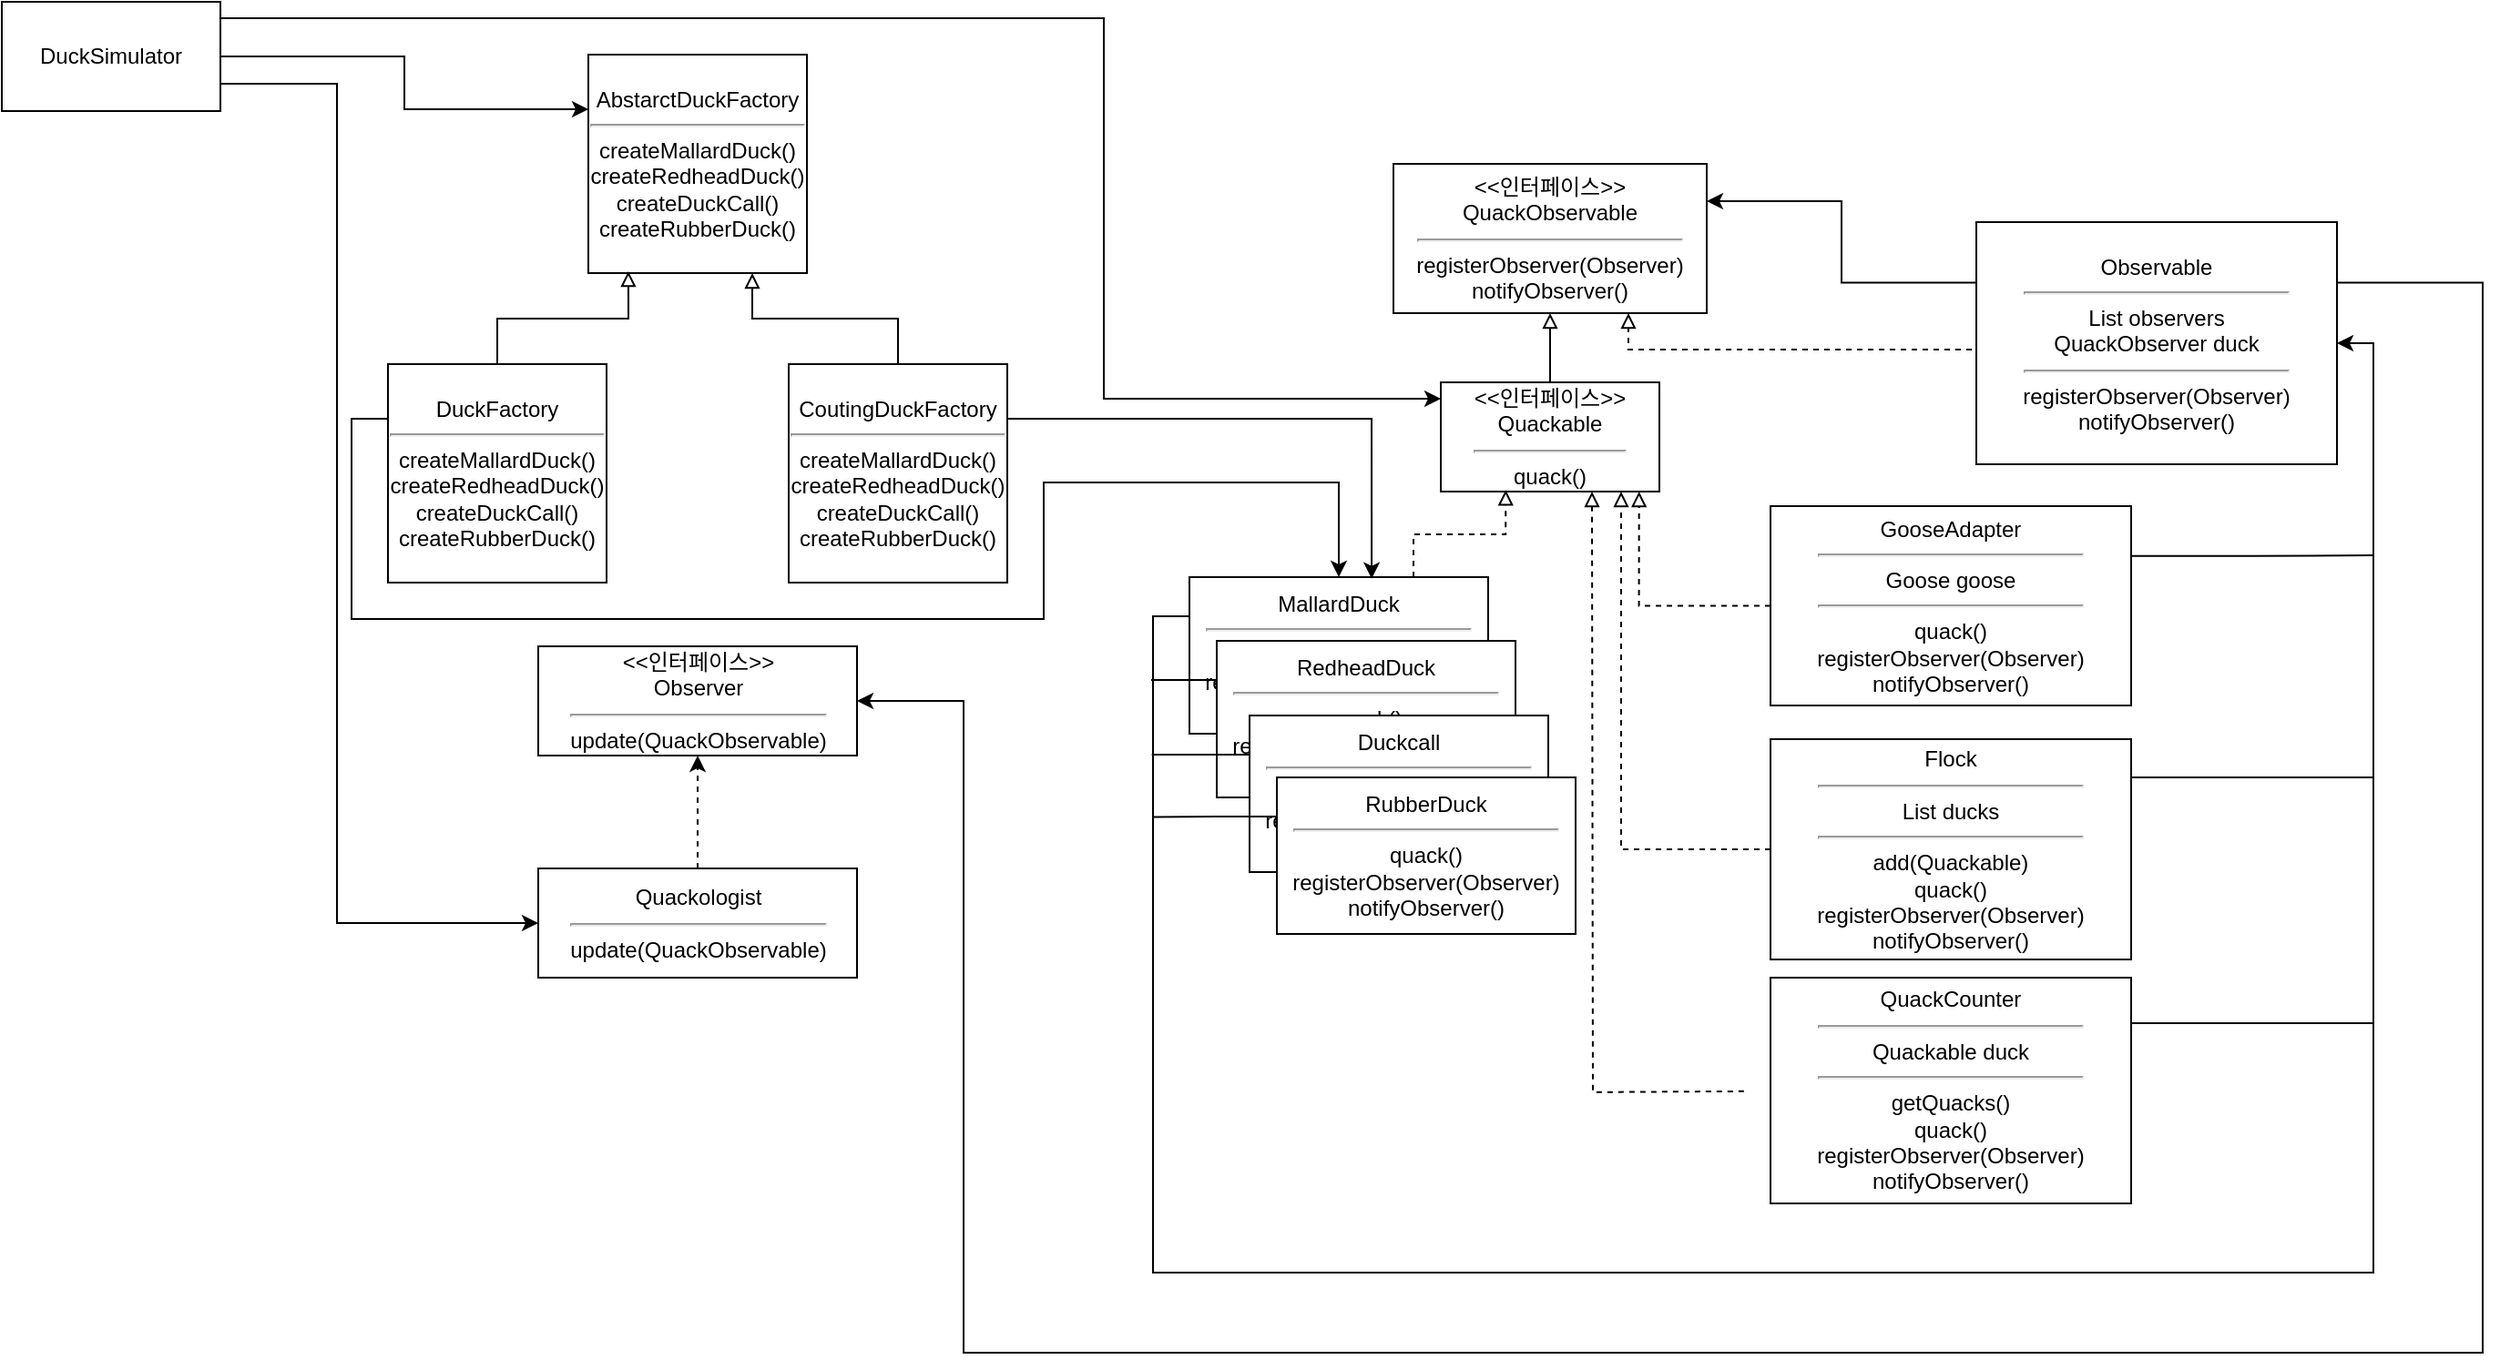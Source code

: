 <mxfile version="26.0.16">
  <diagram name="페이지-1" id="gHT8WgTCnE-gDUoy51R5">
    <mxGraphModel dx="1815" dy="1154" grid="0" gridSize="10" guides="1" tooltips="1" connect="1" arrows="1" fold="1" page="1" pageScale="1" pageWidth="1920" pageHeight="1080" background="#ffffff" math="0" shadow="0">
      <root>
        <mxCell id="0" />
        <mxCell id="1" parent="0" />
        <mxCell id="81UkeszKA0dCkHHgBHT8-11" style="edgeStyle=orthogonalEdgeStyle;rounded=0;orthogonalLoop=1;jettySize=auto;html=1;exitX=1;exitY=0.5;exitDx=0;exitDy=0;entryX=0;entryY=0.25;entryDx=0;entryDy=0;" edge="1" parent="1" source="81UkeszKA0dCkHHgBHT8-1" target="81UkeszKA0dCkHHgBHT8-2">
          <mxGeometry relative="1" as="geometry" />
        </mxCell>
        <mxCell id="81UkeszKA0dCkHHgBHT8-16" style="edgeStyle=orthogonalEdgeStyle;rounded=0;orthogonalLoop=1;jettySize=auto;html=1;exitX=1;exitY=0.75;exitDx=0;exitDy=0;entryX=0;entryY=0.5;entryDx=0;entryDy=0;" edge="1" parent="1" source="81UkeszKA0dCkHHgBHT8-1" target="81UkeszKA0dCkHHgBHT8-14">
          <mxGeometry relative="1" as="geometry">
            <Array as="points">
              <mxPoint x="212" y="246" />
              <mxPoint x="212" y="707" />
            </Array>
          </mxGeometry>
        </mxCell>
        <mxCell id="81UkeszKA0dCkHHgBHT8-26" style="edgeStyle=orthogonalEdgeStyle;rounded=0;orthogonalLoop=1;jettySize=auto;html=1;exitX=1;exitY=0.25;exitDx=0;exitDy=0;entryX=0;entryY=0.25;entryDx=0;entryDy=0;" edge="1" parent="1">
          <mxGeometry relative="1" as="geometry">
            <mxPoint x="148" y="210" as="sourcePoint" />
            <mxPoint x="818" y="419" as="targetPoint" />
            <Array as="points">
              <mxPoint x="633" y="210" />
              <mxPoint x="633" y="419" />
            </Array>
          </mxGeometry>
        </mxCell>
        <mxCell id="81UkeszKA0dCkHHgBHT8-1" value="DuckSimulator" style="rounded=0;whiteSpace=wrap;html=1;" vertex="1" parent="1">
          <mxGeometry x="28" y="201" width="120" height="60" as="geometry" />
        </mxCell>
        <mxCell id="81UkeszKA0dCkHHgBHT8-2" value="AbstarctDuckFactory&lt;div&gt;&lt;hr&gt;createMallardDuck()&lt;/div&gt;&lt;div&gt;createRedheadDuck()&lt;/div&gt;&lt;div&gt;createDuckCall()&lt;/div&gt;&lt;div&gt;createRubberDuck()&lt;/div&gt;" style="rounded=0;whiteSpace=wrap;html=1;" vertex="1" parent="1">
          <mxGeometry x="350" y="230" width="120" height="120" as="geometry" />
        </mxCell>
        <mxCell id="81UkeszKA0dCkHHgBHT8-24" style="edgeStyle=orthogonalEdgeStyle;rounded=0;orthogonalLoop=1;jettySize=auto;html=1;exitX=0;exitY=0.25;exitDx=0;exitDy=0;entryX=0.5;entryY=0;entryDx=0;entryDy=0;" edge="1" parent="1" source="81UkeszKA0dCkHHgBHT8-3" target="81UkeszKA0dCkHHgBHT8-20">
          <mxGeometry relative="1" as="geometry">
            <Array as="points">
              <mxPoint x="220" y="430" />
              <mxPoint x="220" y="540" />
              <mxPoint x="600" y="540" />
              <mxPoint x="600" y="465" />
              <mxPoint x="762" y="465" />
            </Array>
          </mxGeometry>
        </mxCell>
        <mxCell id="81UkeszKA0dCkHHgBHT8-3" value="&lt;div&gt;DuckFactory&lt;/div&gt;&lt;hr&gt;&lt;div&gt;createMallardDuck()&lt;/div&gt;&lt;div&gt;createRedheadDuck()&lt;/div&gt;&lt;div&gt;createDuckCall()&lt;/div&gt;&lt;div&gt;createRubberDuck()&lt;/div&gt;" style="rounded=0;whiteSpace=wrap;html=1;" vertex="1" parent="1">
          <mxGeometry x="240" y="400" width="120" height="120" as="geometry" />
        </mxCell>
        <mxCell id="81UkeszKA0dCkHHgBHT8-10" style="edgeStyle=orthogonalEdgeStyle;rounded=0;orthogonalLoop=1;jettySize=auto;html=1;exitX=0.5;exitY=0;exitDx=0;exitDy=0;entryX=0.75;entryY=1;entryDx=0;entryDy=0;endArrow=block;endFill=0;" edge="1" parent="1" source="81UkeszKA0dCkHHgBHT8-4" target="81UkeszKA0dCkHHgBHT8-2">
          <mxGeometry relative="1" as="geometry" />
        </mxCell>
        <mxCell id="81UkeszKA0dCkHHgBHT8-4" value="&lt;div&gt;CoutingDuckFactory&lt;/div&gt;&lt;hr&gt;&lt;div&gt;createMallardDuck()&lt;/div&gt;&lt;div&gt;createRedheadDuck()&lt;/div&gt;&lt;div&gt;createDuckCall()&lt;/div&gt;&lt;div&gt;createRubberDuck()&lt;/div&gt;" style="rounded=0;whiteSpace=wrap;html=1;" vertex="1" parent="1">
          <mxGeometry x="460" y="400" width="120" height="120" as="geometry" />
        </mxCell>
        <mxCell id="81UkeszKA0dCkHHgBHT8-9" style="edgeStyle=orthogonalEdgeStyle;rounded=0;orthogonalLoop=1;jettySize=auto;html=1;exitX=0.5;exitY=0;exitDx=0;exitDy=0;entryX=0.183;entryY=0.992;entryDx=0;entryDy=0;entryPerimeter=0;endArrow=block;endFill=0;" edge="1" parent="1" source="81UkeszKA0dCkHHgBHT8-3" target="81UkeszKA0dCkHHgBHT8-2">
          <mxGeometry relative="1" as="geometry" />
        </mxCell>
        <mxCell id="81UkeszKA0dCkHHgBHT8-12" value="&amp;lt;&amp;lt;인터페이스&amp;gt;&amp;gt;&lt;div&gt;Observer&lt;/div&gt;&lt;div&gt;&lt;hr&gt;update(QuackObservable)&lt;/div&gt;" style="rounded=0;whiteSpace=wrap;html=1;" vertex="1" parent="1">
          <mxGeometry x="322.5" y="555" width="175" height="60" as="geometry" />
        </mxCell>
        <mxCell id="81UkeszKA0dCkHHgBHT8-15" style="edgeStyle=orthogonalEdgeStyle;rounded=0;orthogonalLoop=1;jettySize=auto;html=1;exitX=0.5;exitY=0;exitDx=0;exitDy=0;entryX=0.5;entryY=1;entryDx=0;entryDy=0;dashed=1;" edge="1" parent="1" source="81UkeszKA0dCkHHgBHT8-14" target="81UkeszKA0dCkHHgBHT8-12">
          <mxGeometry relative="1" as="geometry" />
        </mxCell>
        <mxCell id="81UkeszKA0dCkHHgBHT8-14" value="Quackologist&lt;br&gt;&lt;div&gt;&lt;hr&gt;update(QuackObservable)&lt;/div&gt;" style="rounded=0;whiteSpace=wrap;html=1;" vertex="1" parent="1">
          <mxGeometry x="322.5" y="677" width="175" height="60" as="geometry" />
        </mxCell>
        <mxCell id="81UkeszKA0dCkHHgBHT8-17" value="&amp;lt;&amp;lt;인터페이스&amp;gt;&amp;gt;&lt;div&gt;QuackObservable&lt;/div&gt;&lt;div&gt;&lt;hr&gt;registerObserver(Observer)&lt;/div&gt;&lt;div&gt;notifyObserver()&lt;/div&gt;" style="rounded=0;whiteSpace=wrap;html=1;" vertex="1" parent="1">
          <mxGeometry x="792" y="290" width="172" height="82" as="geometry" />
        </mxCell>
        <mxCell id="81UkeszKA0dCkHHgBHT8-19" style="edgeStyle=orthogonalEdgeStyle;rounded=0;orthogonalLoop=1;jettySize=auto;html=1;exitX=0.5;exitY=0;exitDx=0;exitDy=0;entryX=0.5;entryY=1;entryDx=0;entryDy=0;endArrow=block;endFill=0;" edge="1" parent="1" source="81UkeszKA0dCkHHgBHT8-18" target="81UkeszKA0dCkHHgBHT8-17">
          <mxGeometry relative="1" as="geometry" />
        </mxCell>
        <mxCell id="81UkeszKA0dCkHHgBHT8-18" value="&amp;lt;&amp;lt;인터페이스&amp;gt;&amp;gt;&lt;div&gt;Quackable&lt;/div&gt;&lt;div&gt;&lt;hr&gt;quack()&lt;/div&gt;" style="rounded=0;whiteSpace=wrap;html=1;" vertex="1" parent="1">
          <mxGeometry x="818" y="410" width="120" height="60" as="geometry" />
        </mxCell>
        <mxCell id="81UkeszKA0dCkHHgBHT8-39" style="edgeStyle=orthogonalEdgeStyle;rounded=0;orthogonalLoop=1;jettySize=auto;html=1;exitX=0;exitY=0.25;exitDx=0;exitDy=0;entryX=1;entryY=0.5;entryDx=0;entryDy=0;" edge="1" parent="1" source="81UkeszKA0dCkHHgBHT8-20" target="81UkeszKA0dCkHHgBHT8-30">
          <mxGeometry relative="1" as="geometry">
            <Array as="points">
              <mxPoint x="660" y="538" />
              <mxPoint x="660" y="899" />
              <mxPoint x="1330" y="899" />
              <mxPoint x="1330" y="388" />
            </Array>
          </mxGeometry>
        </mxCell>
        <mxCell id="81UkeszKA0dCkHHgBHT8-20" value="MallardDuck&lt;hr&gt;quack()&lt;div&gt;&lt;div&gt;registerObserver(Observer)&lt;/div&gt;&lt;div&gt;notifyObserver()&lt;/div&gt;&lt;/div&gt;" style="rounded=0;whiteSpace=wrap;html=1;" vertex="1" parent="1">
          <mxGeometry x="680" y="517" width="164" height="86" as="geometry" />
        </mxCell>
        <mxCell id="81UkeszKA0dCkHHgBHT8-40" style="edgeStyle=orthogonalEdgeStyle;rounded=0;orthogonalLoop=1;jettySize=auto;html=1;exitX=0;exitY=0.25;exitDx=0;exitDy=0;endArrow=none;startFill=0;" edge="1" parent="1" source="81UkeszKA0dCkHHgBHT8-21">
          <mxGeometry relative="1" as="geometry">
            <mxPoint x="659" y="574" as="targetPoint" />
          </mxGeometry>
        </mxCell>
        <mxCell id="81UkeszKA0dCkHHgBHT8-21" value="RedheadDuck&lt;hr&gt;quack()&lt;div&gt;&lt;div&gt;registerObserver(Observer)&lt;/div&gt;&lt;div&gt;notifyObserver()&lt;/div&gt;&lt;/div&gt;" style="rounded=0;whiteSpace=wrap;html=1;" vertex="1" parent="1">
          <mxGeometry x="695" y="552" width="164" height="86" as="geometry" />
        </mxCell>
        <mxCell id="81UkeszKA0dCkHHgBHT8-43" style="edgeStyle=orthogonalEdgeStyle;rounded=0;orthogonalLoop=1;jettySize=auto;html=1;exitX=0;exitY=0.25;exitDx=0;exitDy=0;endArrow=none;startFill=0;" edge="1" parent="1" source="81UkeszKA0dCkHHgBHT8-22">
          <mxGeometry relative="1" as="geometry">
            <mxPoint x="659.323" y="614.452" as="targetPoint" />
          </mxGeometry>
        </mxCell>
        <mxCell id="81UkeszKA0dCkHHgBHT8-22" value="Duckcall&lt;hr&gt;quack()&lt;div&gt;&lt;div&gt;registerObserver(Observer)&lt;/div&gt;&lt;div&gt;notifyObserver()&lt;/div&gt;&lt;/div&gt;" style="rounded=0;whiteSpace=wrap;html=1;" vertex="1" parent="1">
          <mxGeometry x="713" y="593" width="164" height="86" as="geometry" />
        </mxCell>
        <mxCell id="81UkeszKA0dCkHHgBHT8-42" style="edgeStyle=orthogonalEdgeStyle;rounded=0;orthogonalLoop=1;jettySize=auto;html=1;exitX=0;exitY=0.25;exitDx=0;exitDy=0;endArrow=none;startFill=0;" edge="1" parent="1" source="81UkeszKA0dCkHHgBHT8-23">
          <mxGeometry relative="1" as="geometry">
            <mxPoint x="660" y="648.8" as="targetPoint" />
          </mxGeometry>
        </mxCell>
        <mxCell id="81UkeszKA0dCkHHgBHT8-23" value="RubberDuck&lt;hr&gt;quack()&lt;div&gt;&lt;div&gt;registerObserver(Observer)&lt;/div&gt;&lt;div&gt;notifyObserver()&lt;/div&gt;&lt;/div&gt;" style="rounded=0;whiteSpace=wrap;html=1;" vertex="1" parent="1">
          <mxGeometry x="728" y="627" width="164" height="86" as="geometry" />
        </mxCell>
        <mxCell id="81UkeszKA0dCkHHgBHT8-25" style="edgeStyle=orthogonalEdgeStyle;rounded=0;orthogonalLoop=1;jettySize=auto;html=1;exitX=1;exitY=0.25;exitDx=0;exitDy=0;entryX=0.61;entryY=0.01;entryDx=0;entryDy=0;entryPerimeter=0;" edge="1" parent="1" source="81UkeszKA0dCkHHgBHT8-4" target="81UkeszKA0dCkHHgBHT8-20">
          <mxGeometry relative="1" as="geometry" />
        </mxCell>
        <mxCell id="81UkeszKA0dCkHHgBHT8-44" style="edgeStyle=orthogonalEdgeStyle;rounded=0;orthogonalLoop=1;jettySize=auto;html=1;exitX=1;exitY=0.25;exitDx=0;exitDy=0;endArrow=none;startFill=0;" edge="1" parent="1" source="81UkeszKA0dCkHHgBHT8-27">
          <mxGeometry relative="1" as="geometry">
            <mxPoint x="1330.286" y="505.048" as="targetPoint" />
          </mxGeometry>
        </mxCell>
        <mxCell id="81UkeszKA0dCkHHgBHT8-27" value="GooseAdapter&lt;div&gt;&lt;hr&gt;Goose goose&lt;/div&gt;&lt;div&gt;&lt;hr&gt;quack()&lt;div&gt;&lt;div&gt;registerObserver(Observer)&lt;/div&gt;&lt;div&gt;notifyObserver()&lt;/div&gt;&lt;/div&gt;&lt;/div&gt;" style="rounded=0;whiteSpace=wrap;html=1;" vertex="1" parent="1">
          <mxGeometry x="999" y="478" width="198" height="109.5" as="geometry" />
        </mxCell>
        <mxCell id="81UkeszKA0dCkHHgBHT8-35" style="edgeStyle=orthogonalEdgeStyle;rounded=0;orthogonalLoop=1;jettySize=auto;html=1;exitX=0;exitY=0.5;exitDx=0;exitDy=0;endArrow=block;endFill=0;dashed=1;" edge="1" parent="1" source="81UkeszKA0dCkHHgBHT8-28" target="81UkeszKA0dCkHHgBHT8-18">
          <mxGeometry relative="1" as="geometry">
            <Array as="points">
              <mxPoint x="917" y="667" />
            </Array>
          </mxGeometry>
        </mxCell>
        <mxCell id="81UkeszKA0dCkHHgBHT8-28" value="Flock&lt;br&gt;&lt;div&gt;&lt;hr&gt;List ducks&lt;/div&gt;&lt;div&gt;&lt;hr&gt;add(Quackable)&lt;/div&gt;&lt;div&gt;quack()&lt;div&gt;&lt;div&gt;registerObserver(Observer)&lt;/div&gt;&lt;div&gt;notifyObserver()&lt;/div&gt;&lt;/div&gt;&lt;/div&gt;" style="rounded=0;whiteSpace=wrap;html=1;" vertex="1" parent="1">
          <mxGeometry x="999" y="606" width="198" height="121" as="geometry" />
        </mxCell>
        <mxCell id="81UkeszKA0dCkHHgBHT8-29" value="QuackCounter&lt;div&gt;&lt;hr&gt;&lt;/div&gt;&lt;div&gt;Quackable duck&lt;/div&gt;&lt;div&gt;&lt;hr&gt;getQuacks()&lt;/div&gt;&lt;div&gt;quack()&lt;div&gt;&lt;div&gt;registerObserver(Observer)&lt;/div&gt;&lt;div&gt;notifyObserver()&lt;/div&gt;&lt;/div&gt;&lt;/div&gt;" style="rounded=0;whiteSpace=wrap;html=1;" vertex="1" parent="1">
          <mxGeometry x="999" y="737" width="198" height="124" as="geometry" />
        </mxCell>
        <mxCell id="81UkeszKA0dCkHHgBHT8-31" style="edgeStyle=orthogonalEdgeStyle;rounded=0;orthogonalLoop=1;jettySize=auto;html=1;exitX=0;exitY=0.25;exitDx=0;exitDy=0;entryX=1;entryY=0.25;entryDx=0;entryDy=0;" edge="1" parent="1" source="81UkeszKA0dCkHHgBHT8-30" target="81UkeszKA0dCkHHgBHT8-17">
          <mxGeometry relative="1" as="geometry" />
        </mxCell>
        <mxCell id="81UkeszKA0dCkHHgBHT8-32" style="edgeStyle=orthogonalEdgeStyle;rounded=0;orthogonalLoop=1;jettySize=auto;html=1;exitX=0;exitY=0.5;exitDx=0;exitDy=0;entryX=0.75;entryY=1;entryDx=0;entryDy=0;endArrow=block;endFill=0;dashed=1;" edge="1" parent="1" source="81UkeszKA0dCkHHgBHT8-30" target="81UkeszKA0dCkHHgBHT8-17">
          <mxGeometry relative="1" as="geometry">
            <Array as="points">
              <mxPoint x="1124" y="392" />
              <mxPoint x="921" y="392" />
            </Array>
          </mxGeometry>
        </mxCell>
        <mxCell id="81UkeszKA0dCkHHgBHT8-38" style="edgeStyle=orthogonalEdgeStyle;rounded=0;orthogonalLoop=1;jettySize=auto;html=1;exitX=1;exitY=0.25;exitDx=0;exitDy=0;entryX=1;entryY=0.5;entryDx=0;entryDy=0;" edge="1" parent="1" source="81UkeszKA0dCkHHgBHT8-30" target="81UkeszKA0dCkHHgBHT8-12">
          <mxGeometry relative="1" as="geometry">
            <Array as="points">
              <mxPoint x="1390" y="355" />
              <mxPoint x="1390" y="943" />
              <mxPoint x="556" y="943" />
              <mxPoint x="556" y="585" />
            </Array>
          </mxGeometry>
        </mxCell>
        <mxCell id="81UkeszKA0dCkHHgBHT8-30" value="&lt;div&gt;Observable&lt;/div&gt;&lt;hr&gt;&lt;div&gt;List observers&lt;/div&gt;&lt;div&gt;QuackObserver duck&lt;/div&gt;&lt;div&gt;&lt;hr&gt;&lt;/div&gt;&lt;div&gt;&lt;div&gt;&lt;div&gt;registerObserver(Observer)&lt;/div&gt;&lt;div&gt;notifyObserver()&lt;/div&gt;&lt;/div&gt;&lt;/div&gt;" style="rounded=0;whiteSpace=wrap;html=1;" vertex="1" parent="1">
          <mxGeometry x="1112" y="322" width="198" height="133" as="geometry" />
        </mxCell>
        <mxCell id="81UkeszKA0dCkHHgBHT8-33" style="edgeStyle=orthogonalEdgeStyle;rounded=0;orthogonalLoop=1;jettySize=auto;html=1;exitX=0.75;exitY=0;exitDx=0;exitDy=0;entryX=0.297;entryY=0.986;entryDx=0;entryDy=0;entryPerimeter=0;endArrow=block;endFill=0;dashed=1;" edge="1" parent="1" source="81UkeszKA0dCkHHgBHT8-20" target="81UkeszKA0dCkHHgBHT8-18">
          <mxGeometry relative="1" as="geometry" />
        </mxCell>
        <mxCell id="81UkeszKA0dCkHHgBHT8-36" style="edgeStyle=orthogonalEdgeStyle;rounded=0;orthogonalLoop=1;jettySize=auto;html=1;exitX=0;exitY=0.5;exitDx=0;exitDy=0;entryX=0.813;entryY=0.993;entryDx=0;entryDy=0;entryPerimeter=0;dashed=1;endArrow=block;endFill=0;" edge="1" parent="1">
          <mxGeometry relative="1" as="geometry">
            <mxPoint x="984.44" y="799.42" as="sourcePoint" />
            <mxPoint x="901" y="470.0" as="targetPoint" />
          </mxGeometry>
        </mxCell>
        <mxCell id="81UkeszKA0dCkHHgBHT8-37" style="edgeStyle=orthogonalEdgeStyle;rounded=0;orthogonalLoop=1;jettySize=auto;html=1;exitX=0;exitY=0.5;exitDx=0;exitDy=0;entryX=0.907;entryY=1;entryDx=0;entryDy=0;entryPerimeter=0;dashed=1;endArrow=block;endFill=0;" edge="1" parent="1" source="81UkeszKA0dCkHHgBHT8-27" target="81UkeszKA0dCkHHgBHT8-18">
          <mxGeometry relative="1" as="geometry" />
        </mxCell>
        <mxCell id="81UkeszKA0dCkHHgBHT8-45" style="edgeStyle=orthogonalEdgeStyle;rounded=0;orthogonalLoop=1;jettySize=auto;html=1;exitX=1;exitY=0.25;exitDx=0;exitDy=0;endArrow=none;startFill=0;" edge="1" parent="1">
          <mxGeometry relative="1" as="geometry">
            <mxPoint x="1330.286" y="627.048" as="targetPoint" />
            <mxPoint x="1197" y="627" as="sourcePoint" />
          </mxGeometry>
        </mxCell>
        <mxCell id="81UkeszKA0dCkHHgBHT8-46" style="edgeStyle=orthogonalEdgeStyle;rounded=0;orthogonalLoop=1;jettySize=auto;html=1;exitX=1;exitY=0.25;exitDx=0;exitDy=0;endArrow=none;startFill=0;" edge="1" parent="1">
          <mxGeometry relative="1" as="geometry">
            <mxPoint x="1330.286" y="762.048" as="targetPoint" />
            <mxPoint x="1197" y="762" as="sourcePoint" />
          </mxGeometry>
        </mxCell>
      </root>
    </mxGraphModel>
  </diagram>
</mxfile>
